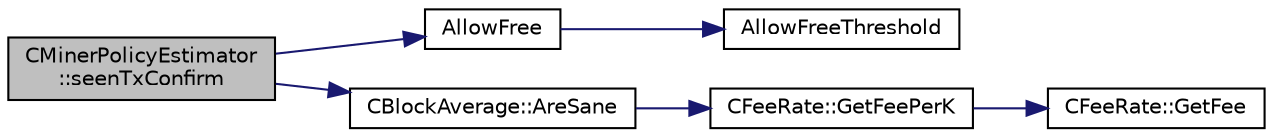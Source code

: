 digraph "CMinerPolicyEstimator::seenTxConfirm"
{
  edge [fontname="Helvetica",fontsize="10",labelfontname="Helvetica",labelfontsize="10"];
  node [fontname="Helvetica",fontsize="10",shape=record];
  rankdir="LR";
  Node105 [label="CMinerPolicyEstimator\l::seenTxConfirm",height=0.2,width=0.4,color="black", fillcolor="grey75", style="filled", fontcolor="black"];
  Node105 -> Node106 [color="midnightblue",fontsize="10",style="solid",fontname="Helvetica"];
  Node106 [label="AllowFree",height=0.2,width=0.4,color="black", fillcolor="white", style="filled",URL="$txmempool_8h.html#ae6c67bac023a01f1ae29b7f2f4505bba"];
  Node106 -> Node107 [color="midnightblue",fontsize="10",style="solid",fontname="Helvetica"];
  Node107 [label="AllowFreeThreshold",height=0.2,width=0.4,color="black", fillcolor="white", style="filled",URL="$txmempool_8h.html#a51bd4734f99121bdc24323fd5aebacc3"];
  Node105 -> Node108 [color="midnightblue",fontsize="10",style="solid",fontname="Helvetica"];
  Node108 [label="CBlockAverage::AreSane",height=0.2,width=0.4,color="black", fillcolor="white", style="filled",URL="$class_c_block_average.html#a31ed22222a49a95787f9791f212ec521",tooltip="Used as belt-and-suspenders check when reading to detect file corruption. "];
  Node108 -> Node109 [color="midnightblue",fontsize="10",style="solid",fontname="Helvetica"];
  Node109 [label="CFeeRate::GetFeePerK",height=0.2,width=0.4,color="black", fillcolor="white", style="filled",URL="$class_c_fee_rate.html#ac772be79983433d442d6b871d2fb6e11"];
  Node109 -> Node110 [color="midnightblue",fontsize="10",style="solid",fontname="Helvetica"];
  Node110 [label="CFeeRate::GetFee",height=0.2,width=0.4,color="black", fillcolor="white", style="filled",URL="$class_c_fee_rate.html#a6a3aef64120ef51ac921318282404b0e"];
}

